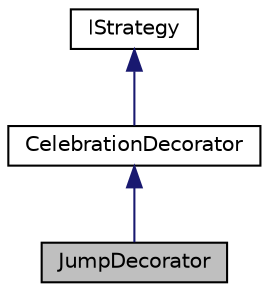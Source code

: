 digraph "JumpDecorator"
{
 // LATEX_PDF_SIZE
  edge [fontname="Helvetica",fontsize="10",labelfontname="Helvetica",labelfontsize="10"];
  node [fontname="Helvetica",fontsize="10",shape=record];
  Node1 [label="JumpDecorator",height=0.2,width=0.4,color="black", fillcolor="grey75", style="filled", fontcolor="black",tooltip="Jump decorator class."];
  Node2 -> Node1 [dir="back",color="midnightblue",fontsize="10",style="solid"];
  Node2 [label="CelebrationDecorator",height=0.2,width=0.4,color="black", fillcolor="white", style="filled",URL="$classCelebrationDecorator.html",tooltip="Celebration decorator class."];
  Node3 -> Node2 [dir="back",color="midnightblue",fontsize="10",style="solid"];
  Node3 [label="IStrategy",height=0.2,width=0.4,color="black", fillcolor="white", style="filled",URL="$classIStrategy.html",tooltip="Strategy (routing) class."];
}
